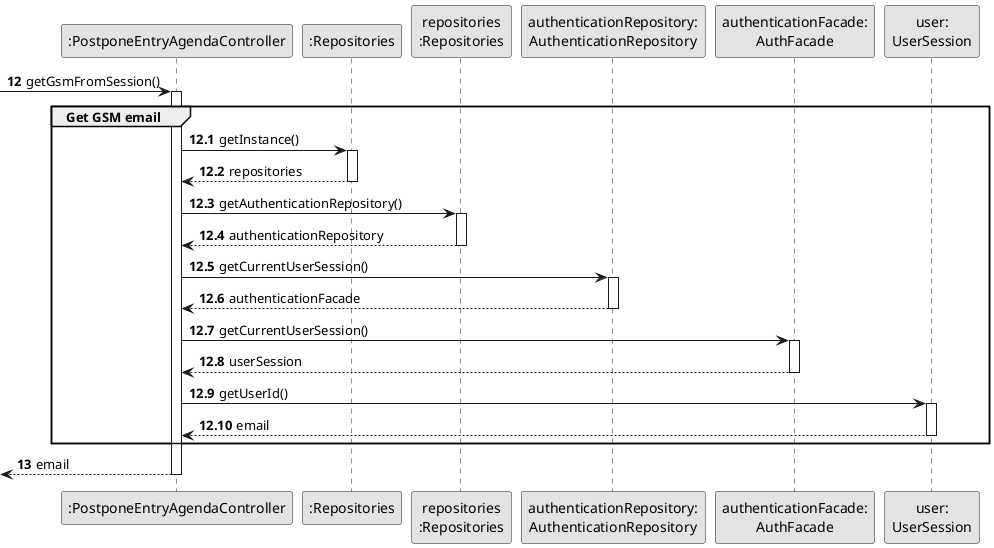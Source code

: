 @startuml
skinparam monochrome true
skinparam packageStyle rectangle
skinparam shadowing false

autonumber

'hide footbox

participant ":PostponeEntryAgendaController" as CTRL
participant ":Repositories" as REP
participant "repositories\n:Repositories" as REPS
participant "authenticationRepository:\nAuthenticationRepository" as authentication
participant "authenticationFacade:\nAuthFacade" as authFacade
participant "user:\nUserSession" as user

autonumber 12

 -> CTRL : getGsmFromSession()
autonumber 12.1
activate CTRL
    group Get GSM email

        CTRL -> REP : getInstance()
        activate REP

            REP --> CTRL: repositories
        deactivate REP

        CTRL -> REPS: getAuthenticationRepository()
        activate REPS

            REPS --> CTRL: authenticationRepository
        deactivate REPS

        CTRL -> authentication: getCurrentUserSession()
        activate authentication

            authentication --> CTRL: authenticationFacade
        deactivate authentication

        CTRL -> authFacade: getCurrentUserSession()
        activate authFacade

            authFacade --> CTRL: userSession
        deactivate authFacade

        CTRL -> user: getUserId()
        activate user

            user --> CTRL: email
        deactivate user

    end
autonumber 13
 <-- CTRL  : email
deactivate CTRL

@enduml
